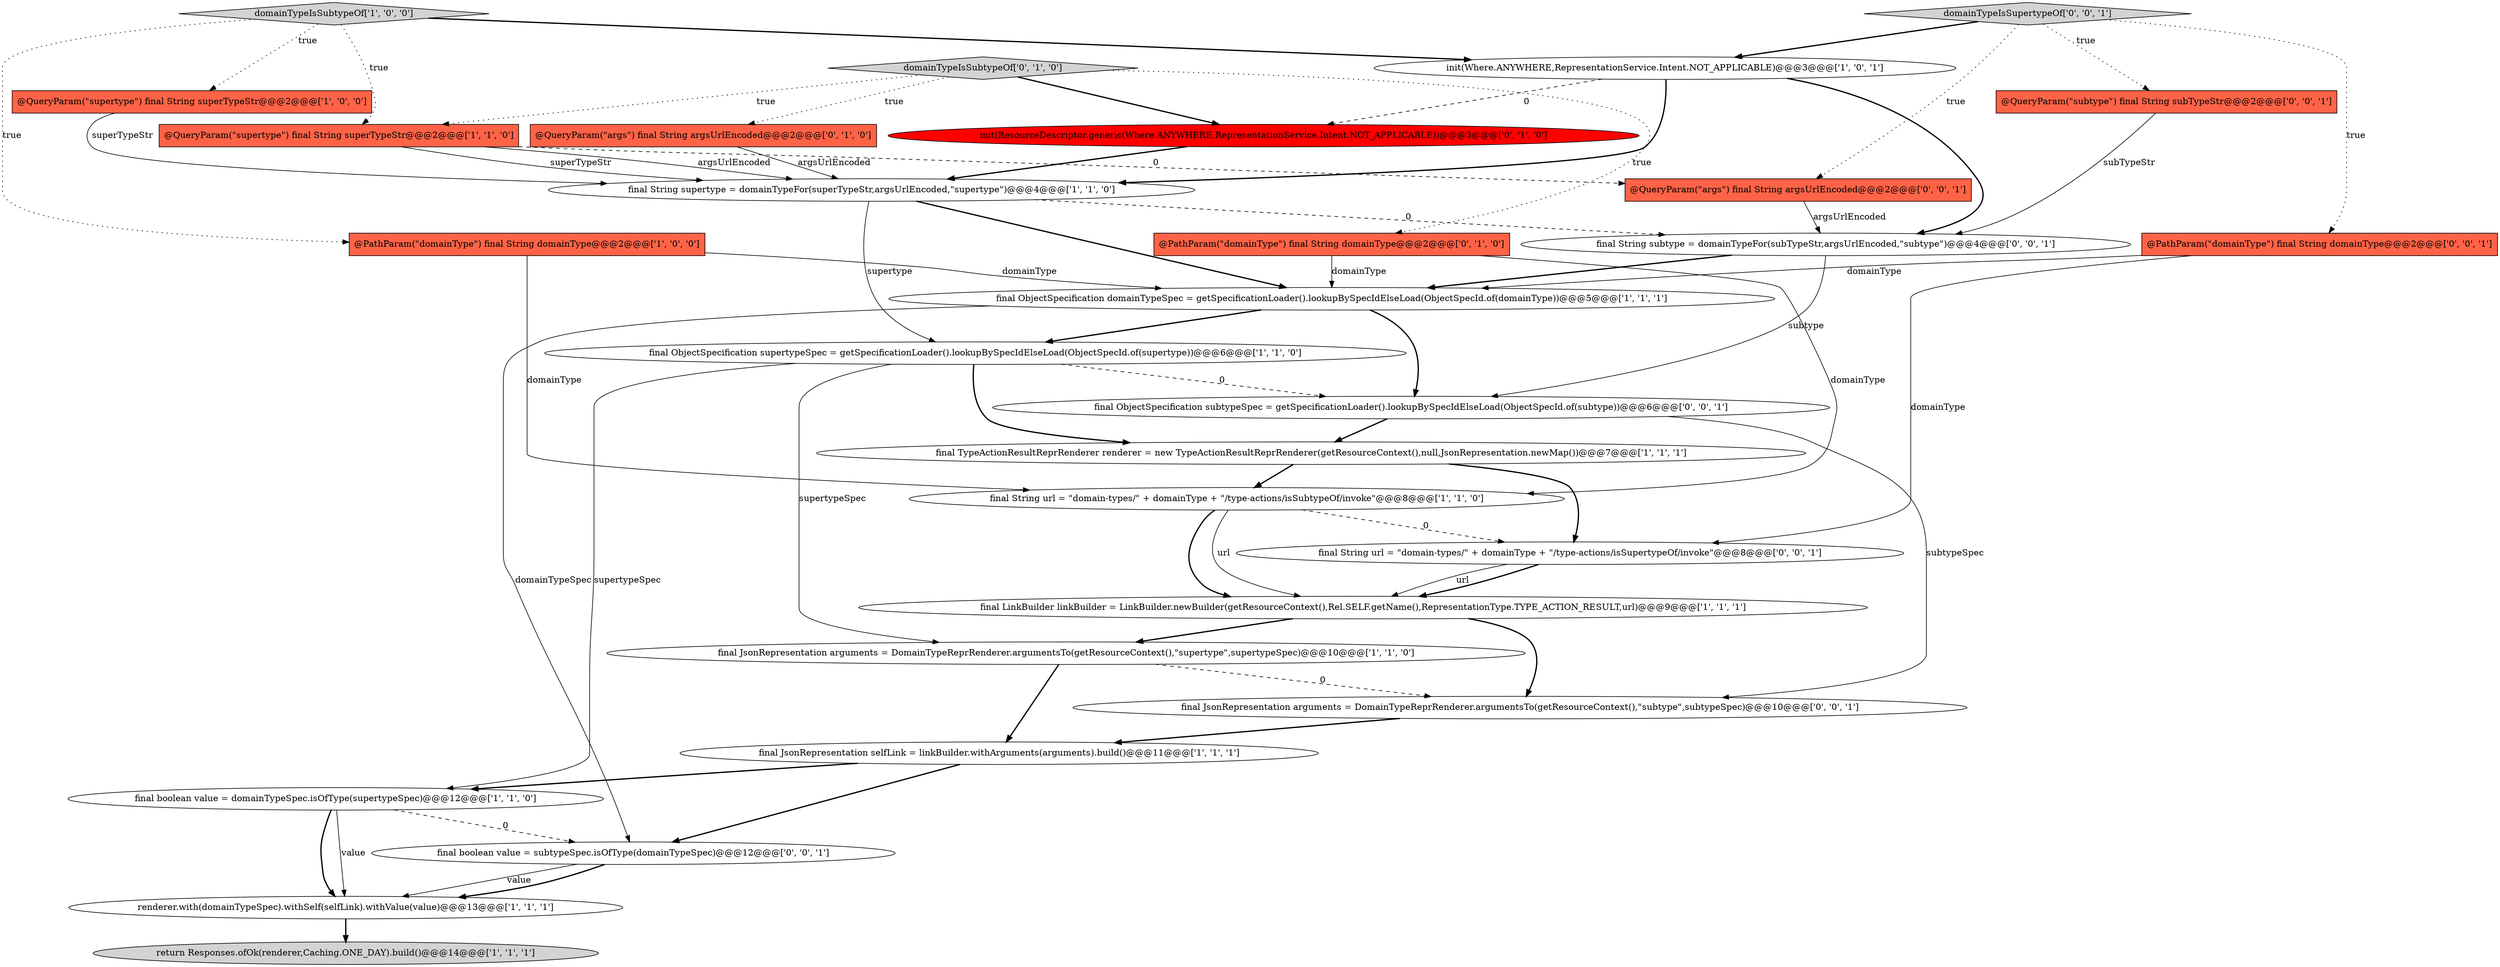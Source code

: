 digraph {
3 [style = filled, label = "final ObjectSpecification supertypeSpec = getSpecificationLoader().lookupBySpecIdElseLoad(ObjectSpecId.of(supertype))@@@6@@@['1', '1', '0']", fillcolor = white, shape = ellipse image = "AAA0AAABBB1BBB"];
1 [style = filled, label = "final JsonRepresentation arguments = DomainTypeReprRenderer.argumentsTo(getResourceContext(),\"supertype\",supertypeSpec)@@@10@@@['1', '1', '0']", fillcolor = white, shape = ellipse image = "AAA0AAABBB1BBB"];
24 [style = filled, label = "domainTypeIsSupertypeOf['0', '0', '1']", fillcolor = lightgray, shape = diamond image = "AAA0AAABBB3BBB"];
22 [style = filled, label = "@QueryParam(\"subtype\") final String subTypeStr@@@2@@@['0', '0', '1']", fillcolor = tomato, shape = box image = "AAA0AAABBB3BBB"];
17 [style = filled, label = "@PathParam(\"domainType\") final String domainType@@@2@@@['0', '1', '0']", fillcolor = tomato, shape = box image = "AAA0AAABBB2BBB"];
15 [style = filled, label = "return Responses.ofOk(renderer,Caching.ONE_DAY).build()@@@14@@@['1', '1', '1']", fillcolor = lightgray, shape = ellipse image = "AAA0AAABBB1BBB"];
21 [style = filled, label = "final boolean value = subtypeSpec.isOfType(domainTypeSpec)@@@12@@@['0', '0', '1']", fillcolor = white, shape = ellipse image = "AAA0AAABBB3BBB"];
4 [style = filled, label = "final JsonRepresentation selfLink = linkBuilder.withArguments(arguments).build()@@@11@@@['1', '1', '1']", fillcolor = white, shape = ellipse image = "AAA0AAABBB1BBB"];
5 [style = filled, label = "final String url = \"domain-types/\" + domainType + \"/type-actions/isSubtypeOf/invoke\"@@@8@@@['1', '1', '0']", fillcolor = white, shape = ellipse image = "AAA0AAABBB1BBB"];
10 [style = filled, label = "final boolean value = domainTypeSpec.isOfType(supertypeSpec)@@@12@@@['1', '1', '0']", fillcolor = white, shape = ellipse image = "AAA0AAABBB1BBB"];
25 [style = filled, label = "final JsonRepresentation arguments = DomainTypeReprRenderer.argumentsTo(getResourceContext(),\"subtype\",subtypeSpec)@@@10@@@['0', '0', '1']", fillcolor = white, shape = ellipse image = "AAA0AAABBB3BBB"];
2 [style = filled, label = "init(Where.ANYWHERE,RepresentationService.Intent.NOT_APPLICABLE)@@@3@@@['1', '0', '1']", fillcolor = white, shape = ellipse image = "AAA0AAABBB1BBB"];
20 [style = filled, label = "@PathParam(\"domainType\") final String domainType@@@2@@@['0', '0', '1']", fillcolor = tomato, shape = box image = "AAA0AAABBB3BBB"];
18 [style = filled, label = "init(ResourceDescriptor.generic(Where.ANYWHERE,RepresentationService.Intent.NOT_APPLICABLE))@@@3@@@['0', '1', '0']", fillcolor = red, shape = ellipse image = "AAA1AAABBB2BBB"];
23 [style = filled, label = "final ObjectSpecification subtypeSpec = getSpecificationLoader().lookupBySpecIdElseLoad(ObjectSpecId.of(subtype))@@@6@@@['0', '0', '1']", fillcolor = white, shape = ellipse image = "AAA0AAABBB3BBB"];
8 [style = filled, label = "final LinkBuilder linkBuilder = LinkBuilder.newBuilder(getResourceContext(),Rel.SELF.getName(),RepresentationType.TYPE_ACTION_RESULT,url)@@@9@@@['1', '1', '1']", fillcolor = white, shape = ellipse image = "AAA0AAABBB1BBB"];
9 [style = filled, label = "final ObjectSpecification domainTypeSpec = getSpecificationLoader().lookupBySpecIdElseLoad(ObjectSpecId.of(domainType))@@@5@@@['1', '1', '1']", fillcolor = white, shape = ellipse image = "AAA0AAABBB1BBB"];
12 [style = filled, label = "renderer.with(domainTypeSpec).withSelf(selfLink).withValue(value)@@@13@@@['1', '1', '1']", fillcolor = white, shape = ellipse image = "AAA0AAABBB1BBB"];
0 [style = filled, label = "@QueryParam(\"supertype\") final String superTypeStr@@@2@@@['1', '0', '0']", fillcolor = tomato, shape = box image = "AAA0AAABBB1BBB"];
19 [style = filled, label = "domainTypeIsSubtypeOf['0', '1', '0']", fillcolor = lightgray, shape = diamond image = "AAA0AAABBB2BBB"];
27 [style = filled, label = "final String url = \"domain-types/\" + domainType + \"/type-actions/isSupertypeOf/invoke\"@@@8@@@['0', '0', '1']", fillcolor = white, shape = ellipse image = "AAA0AAABBB3BBB"];
11 [style = filled, label = "final TypeActionResultReprRenderer renderer = new TypeActionResultReprRenderer(getResourceContext(),null,JsonRepresentation.newMap())@@@7@@@['1', '1', '1']", fillcolor = white, shape = ellipse image = "AAA0AAABBB1BBB"];
14 [style = filled, label = "domainTypeIsSubtypeOf['1', '0', '0']", fillcolor = lightgray, shape = diamond image = "AAA0AAABBB1BBB"];
28 [style = filled, label = "@QueryParam(\"args\") final String argsUrlEncoded@@@2@@@['0', '0', '1']", fillcolor = tomato, shape = box image = "AAA0AAABBB3BBB"];
6 [style = filled, label = "@PathParam(\"domainType\") final String domainType@@@2@@@['1', '0', '0']", fillcolor = tomato, shape = box image = "AAA0AAABBB1BBB"];
13 [style = filled, label = "final String supertype = domainTypeFor(superTypeStr,argsUrlEncoded,\"supertype\")@@@4@@@['1', '1', '0']", fillcolor = white, shape = ellipse image = "AAA0AAABBB1BBB"];
7 [style = filled, label = "@QueryParam(\"supertype\") final String superTypeStr@@@2@@@['1', '1', '0']", fillcolor = tomato, shape = box image = "AAA0AAABBB1BBB"];
16 [style = filled, label = "@QueryParam(\"args\") final String argsUrlEncoded@@@2@@@['0', '1', '0']", fillcolor = tomato, shape = box image = "AAA0AAABBB2BBB"];
26 [style = filled, label = "final String subtype = domainTypeFor(subTypeStr,argsUrlEncoded,\"subtype\")@@@4@@@['0', '0', '1']", fillcolor = white, shape = ellipse image = "AAA0AAABBB3BBB"];
4->10 [style = bold, label=""];
5->8 [style = bold, label=""];
1->4 [style = bold, label=""];
19->18 [style = bold, label=""];
2->26 [style = bold, label=""];
10->21 [style = dashed, label="0"];
7->13 [style = solid, label="superTypeStr"];
24->2 [style = bold, label=""];
14->0 [style = dotted, label="true"];
19->17 [style = dotted, label="true"];
6->5 [style = solid, label="domainType"];
20->9 [style = solid, label="domainType"];
12->15 [style = bold, label=""];
3->11 [style = bold, label=""];
4->21 [style = bold, label=""];
23->25 [style = solid, label="subtypeSpec"];
25->4 [style = bold, label=""];
26->9 [style = bold, label=""];
9->21 [style = solid, label="domainTypeSpec"];
19->7 [style = dotted, label="true"];
24->28 [style = dotted, label="true"];
21->12 [style = solid, label="value"];
3->10 [style = solid, label="supertypeSpec"];
7->13 [style = solid, label="argsUrlEncoded"];
13->26 [style = dashed, label="0"];
2->13 [style = bold, label=""];
21->12 [style = bold, label=""];
27->8 [style = solid, label="url"];
9->23 [style = bold, label=""];
8->1 [style = bold, label=""];
3->23 [style = dashed, label="0"];
11->5 [style = bold, label=""];
5->27 [style = dashed, label="0"];
0->13 [style = solid, label="superTypeStr"];
28->26 [style = solid, label="argsUrlEncoded"];
7->28 [style = dashed, label="0"];
10->12 [style = bold, label=""];
24->22 [style = dotted, label="true"];
24->20 [style = dotted, label="true"];
6->9 [style = solid, label="domainType"];
14->7 [style = dotted, label="true"];
26->23 [style = solid, label="subtype"];
19->16 [style = dotted, label="true"];
18->13 [style = bold, label=""];
2->18 [style = dashed, label="0"];
5->8 [style = solid, label="url"];
10->12 [style = solid, label="value"];
9->3 [style = bold, label=""];
13->3 [style = solid, label="supertype"];
14->2 [style = bold, label=""];
17->5 [style = solid, label="domainType"];
22->26 [style = solid, label="subTypeStr"];
13->9 [style = bold, label=""];
3->1 [style = solid, label="supertypeSpec"];
20->27 [style = solid, label="domainType"];
23->11 [style = bold, label=""];
17->9 [style = solid, label="domainType"];
1->25 [style = dashed, label="0"];
16->13 [style = solid, label="argsUrlEncoded"];
27->8 [style = bold, label=""];
8->25 [style = bold, label=""];
11->27 [style = bold, label=""];
14->6 [style = dotted, label="true"];
}
